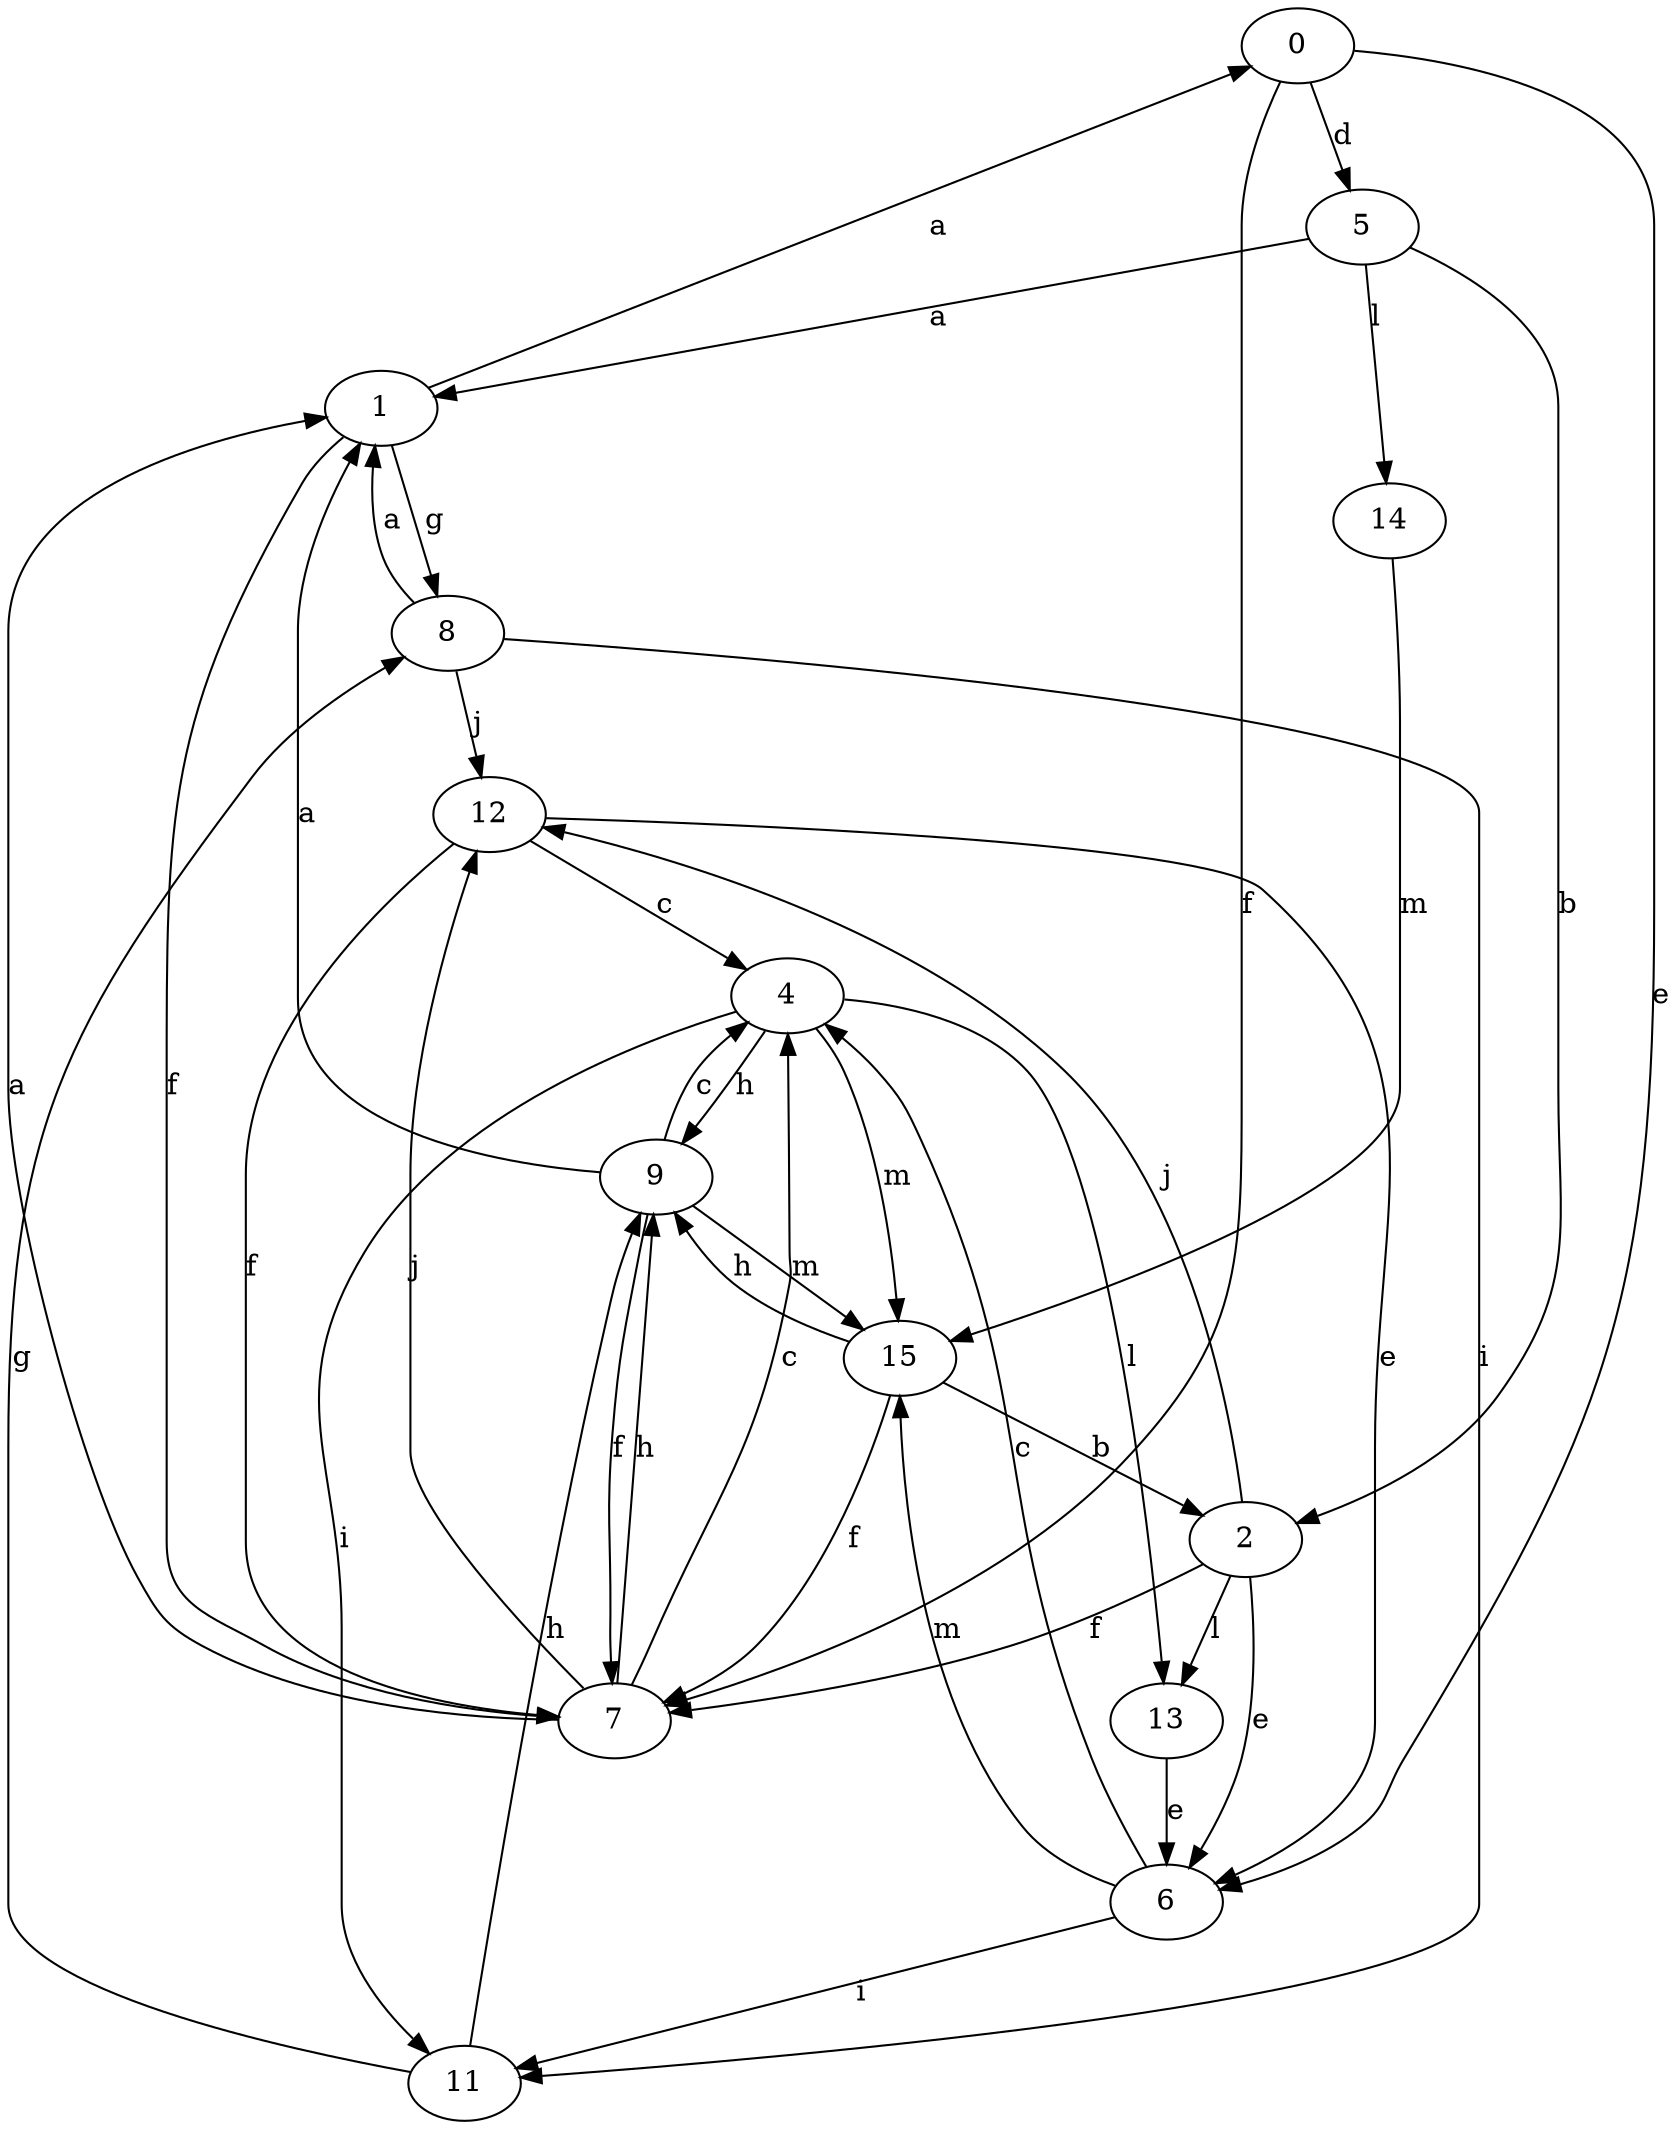 strict digraph  {
0;
1;
2;
4;
5;
6;
7;
8;
9;
11;
12;
13;
14;
15;
0 -> 5  [label=d];
0 -> 6  [label=e];
0 -> 7  [label=f];
1 -> 0  [label=a];
1 -> 7  [label=f];
1 -> 8  [label=g];
2 -> 6  [label=e];
2 -> 7  [label=f];
2 -> 12  [label=j];
2 -> 13  [label=l];
4 -> 9  [label=h];
4 -> 11  [label=i];
4 -> 13  [label=l];
4 -> 15  [label=m];
5 -> 1  [label=a];
5 -> 2  [label=b];
5 -> 14  [label=l];
6 -> 4  [label=c];
6 -> 11  [label=i];
6 -> 15  [label=m];
7 -> 1  [label=a];
7 -> 4  [label=c];
7 -> 9  [label=h];
7 -> 12  [label=j];
8 -> 1  [label=a];
8 -> 11  [label=i];
8 -> 12  [label=j];
9 -> 1  [label=a];
9 -> 4  [label=c];
9 -> 7  [label=f];
9 -> 15  [label=m];
11 -> 8  [label=g];
11 -> 9  [label=h];
12 -> 4  [label=c];
12 -> 6  [label=e];
12 -> 7  [label=f];
13 -> 6  [label=e];
14 -> 15  [label=m];
15 -> 2  [label=b];
15 -> 7  [label=f];
15 -> 9  [label=h];
}
